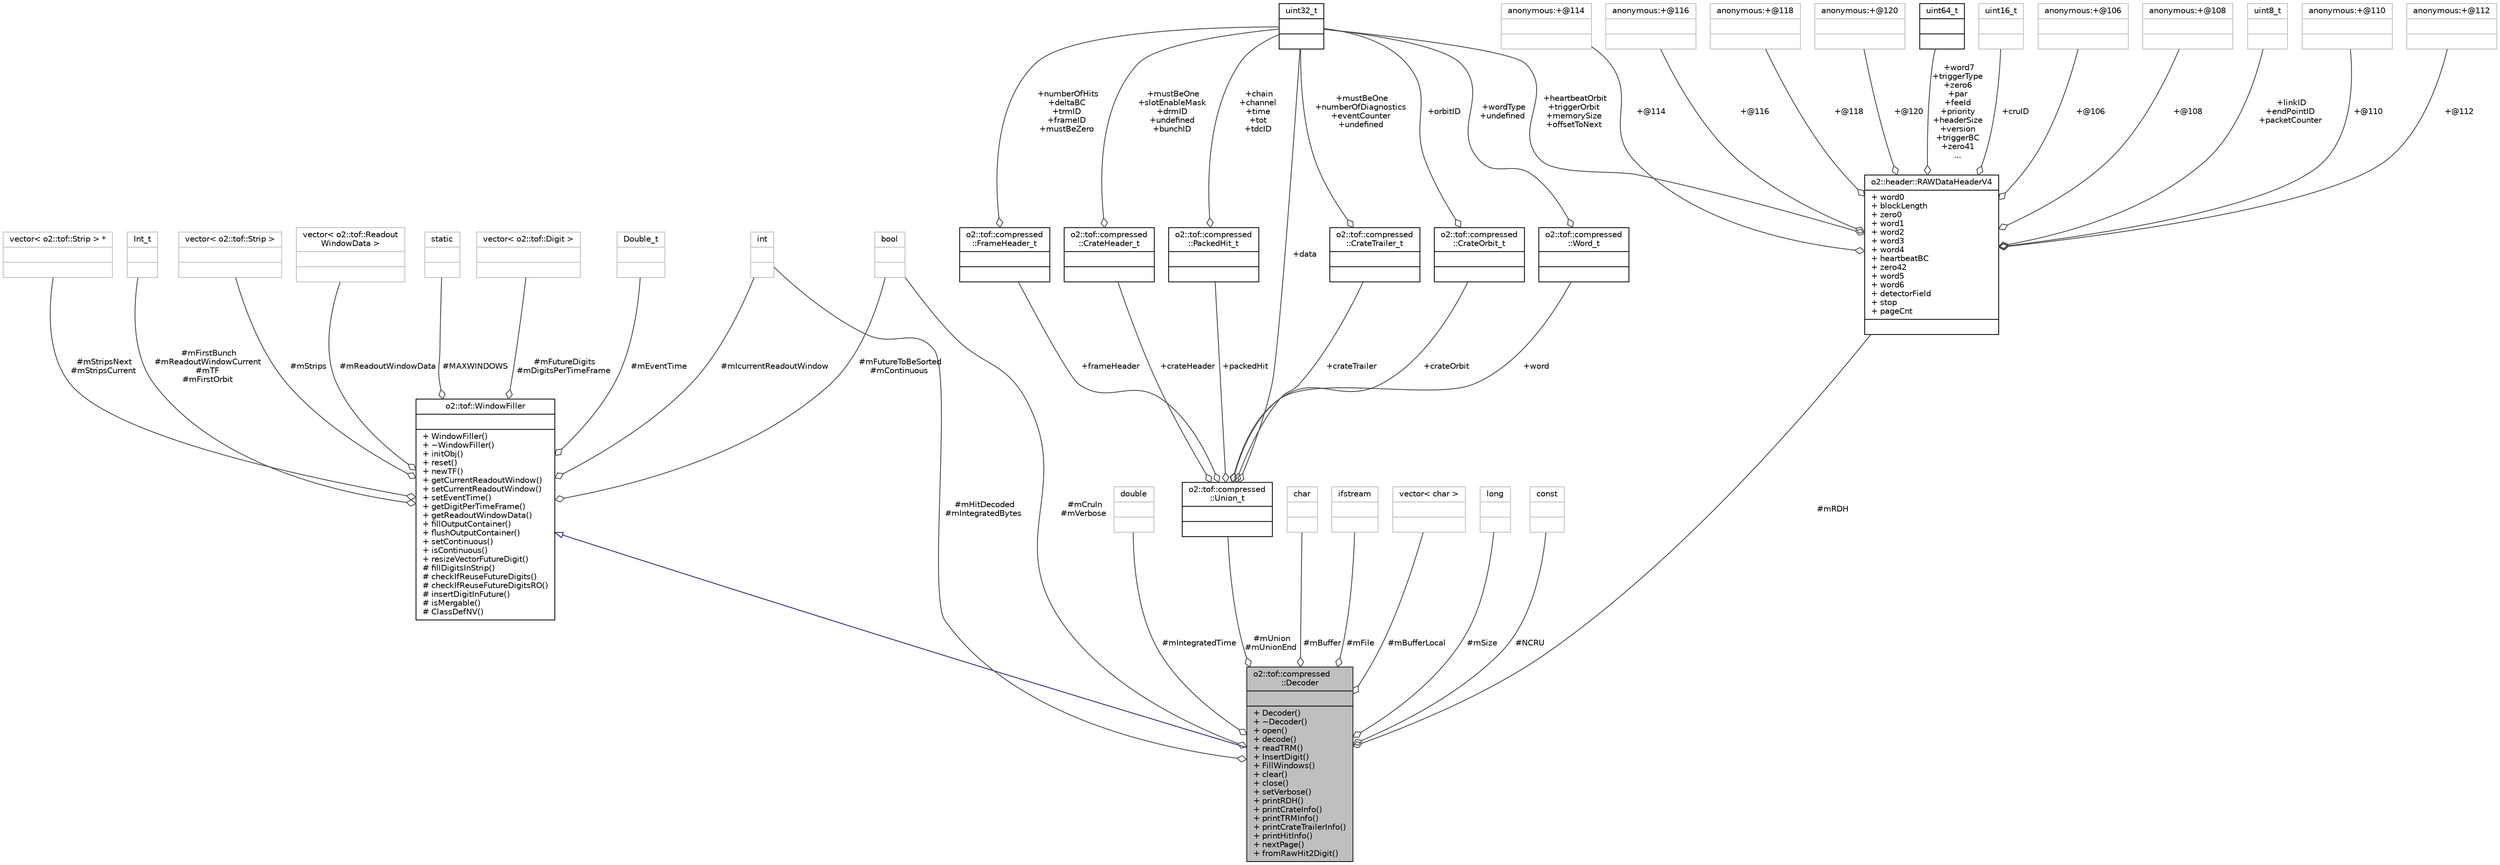 digraph "o2::tof::compressed::Decoder"
{
 // INTERACTIVE_SVG=YES
  bgcolor="transparent";
  edge [fontname="Helvetica",fontsize="10",labelfontname="Helvetica",labelfontsize="10"];
  node [fontname="Helvetica",fontsize="10",shape=record];
  Node2 [label="{o2::tof::compressed\l::Decoder\n||+ Decoder()\l+ ~Decoder()\l+ open()\l+ decode()\l+ readTRM()\l+ InsertDigit()\l+ FillWindows()\l+ clear()\l+ close()\l+ setVerbose()\l+ printRDH()\l+ printCrateInfo()\l+ printTRMInfo()\l+ printCrateTrailerInfo()\l+ printHitInfo()\l+ nextPage()\l+ fromRawHit2Digit()\l}",height=0.2,width=0.4,color="black", fillcolor="grey75", style="filled", fontcolor="black"];
  Node3 -> Node2 [dir="back",color="midnightblue",fontsize="10",style="solid",arrowtail="onormal",fontname="Helvetica"];
  Node3 [label="{o2::tof::WindowFiller\n||+ WindowFiller()\l+ ~WindowFiller()\l+ initObj()\l+ reset()\l+ newTF()\l+ getCurrentReadoutWindow()\l+ setCurrentReadoutWindow()\l+ setEventTime()\l+ getDigitPerTimeFrame()\l+ getReadoutWindowData()\l+ fillOutputContainer()\l+ flushOutputContainer()\l+ setContinuous()\l+ isContinuous()\l+ resizeVectorFutureDigit()\l# fillDigitsInStrip()\l# checkIfReuseFutureDigits()\l# checkIfReuseFutureDigitsRO()\l# insertDigitInFuture()\l# isMergable()\l# ClassDefNV()\l}",height=0.2,width=0.4,color="black",URL="$db/d26/classo2_1_1tof_1_1WindowFiller.html"];
  Node4 -> Node3 [color="grey25",fontsize="10",style="solid",label=" #mStripsNext\n#mStripsCurrent" ,arrowhead="odiamond",fontname="Helvetica"];
  Node4 [label="{vector\< o2::tof::Strip \> *\n||}",height=0.2,width=0.4,color="grey75"];
  Node5 -> Node3 [color="grey25",fontsize="10",style="solid",label=" #mStrips" ,arrowhead="odiamond",fontname="Helvetica"];
  Node5 [label="{vector\< o2::tof::Strip \>\n||}",height=0.2,width=0.4,color="grey75"];
  Node6 -> Node3 [color="grey25",fontsize="10",style="solid",label=" #mReadoutWindowData" ,arrowhead="odiamond",fontname="Helvetica"];
  Node6 [label="{vector\< o2::tof::Readout\lWindowData \>\n||}",height=0.2,width=0.4,color="grey75"];
  Node7 -> Node3 [color="grey25",fontsize="10",style="solid",label=" #mFutureDigits\n#mDigitsPerTimeFrame" ,arrowhead="odiamond",fontname="Helvetica"];
  Node7 [label="{vector\< o2::tof::Digit \>\n||}",height=0.2,width=0.4,color="grey75"];
  Node8 -> Node3 [color="grey25",fontsize="10",style="solid",label=" #mEventTime" ,arrowhead="odiamond",fontname="Helvetica"];
  Node8 [label="{Double_t\n||}",height=0.2,width=0.4,color="grey75"];
  Node9 -> Node3 [color="grey25",fontsize="10",style="solid",label=" #mIcurrentReadoutWindow" ,arrowhead="odiamond",fontname="Helvetica"];
  Node9 [label="{int\n||}",height=0.2,width=0.4,color="grey75"];
  Node10 -> Node3 [color="grey25",fontsize="10",style="solid",label=" #mFutureToBeSorted\n#mContinuous" ,arrowhead="odiamond",fontname="Helvetica"];
  Node10 [label="{bool\n||}",height=0.2,width=0.4,color="grey75"];
  Node11 -> Node3 [color="grey25",fontsize="10",style="solid",label=" #MAXWINDOWS" ,arrowhead="odiamond",fontname="Helvetica"];
  Node11 [label="{static\n||}",height=0.2,width=0.4,color="grey75"];
  Node12 -> Node3 [color="grey25",fontsize="10",style="solid",label=" #mFirstBunch\n#mReadoutWindowCurrent\n#mTF\n#mFirstOrbit" ,arrowhead="odiamond",fontname="Helvetica"];
  Node12 [label="{Int_t\n||}",height=0.2,width=0.4,color="grey75"];
  Node13 -> Node2 [color="grey25",fontsize="10",style="solid",label=" #mIntegratedTime" ,arrowhead="odiamond",fontname="Helvetica"];
  Node13 [label="{double\n||}",height=0.2,width=0.4,color="grey75"];
  Node14 -> Node2 [color="grey25",fontsize="10",style="solid",label=" #mUnion\n#mUnionEnd" ,arrowhead="odiamond",fontname="Helvetica"];
  Node14 [label="{o2::tof::compressed\l::Union_t\n||}",height=0.2,width=0.4,color="black",URL="$df/dd7/uniono2_1_1tof_1_1compressed_1_1Union__t.html"];
  Node15 -> Node14 [color="grey25",fontsize="10",style="solid",label=" +packedHit" ,arrowhead="odiamond",fontname="Helvetica"];
  Node15 [label="{o2::tof::compressed\l::PackedHit_t\n||}",height=0.2,width=0.4,color="black",URL="$df/d87/structo2_1_1tof_1_1compressed_1_1PackedHit__t.html"];
  Node16 -> Node15 [color="grey25",fontsize="10",style="solid",label=" +chain\n+channel\n+time\n+tot\n+tdcID" ,arrowhead="odiamond",fontname="Helvetica"];
  Node16 [label="{uint32_t\n||}",height=0.2,width=0.4,color="black",URL="$d3/d87/classuint32__t.html"];
  Node17 -> Node14 [color="grey25",fontsize="10",style="solid",label=" +crateTrailer" ,arrowhead="odiamond",fontname="Helvetica"];
  Node17 [label="{o2::tof::compressed\l::CrateTrailer_t\n||}",height=0.2,width=0.4,color="black",URL="$dc/d31/structo2_1_1tof_1_1compressed_1_1CrateTrailer__t.html"];
  Node16 -> Node17 [color="grey25",fontsize="10",style="solid",label=" +mustBeOne\n+numberOfDiagnostics\n+eventCounter\n+undefined" ,arrowhead="odiamond",fontname="Helvetica"];
  Node18 -> Node14 [color="grey25",fontsize="10",style="solid",label=" +crateOrbit" ,arrowhead="odiamond",fontname="Helvetica"];
  Node18 [label="{o2::tof::compressed\l::CrateOrbit_t\n||}",height=0.2,width=0.4,color="black",URL="$d0/df7/structo2_1_1tof_1_1compressed_1_1CrateOrbit__t.html"];
  Node16 -> Node18 [color="grey25",fontsize="10",style="solid",label=" +orbitID" ,arrowhead="odiamond",fontname="Helvetica"];
  Node19 -> Node14 [color="grey25",fontsize="10",style="solid",label=" +word" ,arrowhead="odiamond",fontname="Helvetica"];
  Node19 [label="{o2::tof::compressed\l::Word_t\n||}",height=0.2,width=0.4,color="black",URL="$d5/d0d/structo2_1_1tof_1_1compressed_1_1Word__t.html"];
  Node16 -> Node19 [color="grey25",fontsize="10",style="solid",label=" +wordType\n+undefined" ,arrowhead="odiamond",fontname="Helvetica"];
  Node16 -> Node14 [color="grey25",fontsize="10",style="solid",label=" +data" ,arrowhead="odiamond",fontname="Helvetica"];
  Node20 -> Node14 [color="grey25",fontsize="10",style="solid",label=" +frameHeader" ,arrowhead="odiamond",fontname="Helvetica"];
  Node20 [label="{o2::tof::compressed\l::FrameHeader_t\n||}",height=0.2,width=0.4,color="black",URL="$df/d7e/structo2_1_1tof_1_1compressed_1_1FrameHeader__t.html"];
  Node16 -> Node20 [color="grey25",fontsize="10",style="solid",label=" +numberOfHits\n+deltaBC\n+trmID\n+frameID\n+mustBeZero" ,arrowhead="odiamond",fontname="Helvetica"];
  Node21 -> Node14 [color="grey25",fontsize="10",style="solid",label=" +crateHeader" ,arrowhead="odiamond",fontname="Helvetica"];
  Node21 [label="{o2::tof::compressed\l::CrateHeader_t\n||}",height=0.2,width=0.4,color="black",URL="$d5/da4/structo2_1_1tof_1_1compressed_1_1CrateHeader__t.html"];
  Node16 -> Node21 [color="grey25",fontsize="10",style="solid",label=" +mustBeOne\n+slotEnableMask\n+drmID\n+undefined\n+bunchID" ,arrowhead="odiamond",fontname="Helvetica"];
  Node22 -> Node2 [color="grey25",fontsize="10",style="solid",label=" #mBuffer" ,arrowhead="odiamond",fontname="Helvetica"];
  Node22 [label="{char\n||}",height=0.2,width=0.4,color="grey75"];
  Node23 -> Node2 [color="grey25",fontsize="10",style="solid",label=" #mFile" ,arrowhead="odiamond",fontname="Helvetica"];
  Node23 [label="{ifstream\n||}",height=0.2,width=0.4,color="grey75"];
  Node24 -> Node2 [color="grey25",fontsize="10",style="solid",label=" #mBufferLocal" ,arrowhead="odiamond",fontname="Helvetica"];
  Node24 [label="{vector\< char \>\n||}",height=0.2,width=0.4,color="grey75"];
  Node9 -> Node2 [color="grey25",fontsize="10",style="solid",label=" #mHitDecoded\n#mIntegratedBytes" ,arrowhead="odiamond",fontname="Helvetica"];
  Node10 -> Node2 [color="grey25",fontsize="10",style="solid",label=" #mCruIn\n#mVerbose" ,arrowhead="odiamond",fontname="Helvetica"];
  Node25 -> Node2 [color="grey25",fontsize="10",style="solid",label=" #mSize" ,arrowhead="odiamond",fontname="Helvetica"];
  Node25 [label="{long\n||}",height=0.2,width=0.4,color="grey75"];
  Node26 -> Node2 [color="grey25",fontsize="10",style="solid",label=" #NCRU" ,arrowhead="odiamond",fontname="Helvetica"];
  Node26 [label="{const\n||}",height=0.2,width=0.4,color="grey75"];
  Node27 -> Node2 [color="grey25",fontsize="10",style="solid",label=" #mRDH" ,arrowhead="odiamond",fontname="Helvetica"];
  Node27 [label="{o2::header::RAWDataHeaderV4\n|+ word0\l+ blockLength\l+ zero0\l+ word1\l+ word2\l+ word3\l+ word4\l+ heartbeatBC\l+ zero42\l+ word5\l+ word6\l+ detectorField\l+ stop\l+ pageCnt\l|}",height=0.2,width=0.4,color="black",URL="$d8/d47/structo2_1_1header_1_1RAWDataHeaderV4.html"];
  Node28 -> Node27 [color="grey25",fontsize="10",style="solid",label=" +@120" ,arrowhead="odiamond",fontname="Helvetica"];
  Node28 [label="{anonymous:+@120\n||}",height=0.2,width=0.4,color="grey75"];
  Node29 -> Node27 [color="grey25",fontsize="10",style="solid",label=" +word7\n+triggerType\n+zero6\n+par\n+feeId\n+priority\n+headerSize\n+version\n+triggerBC\n+zero41\n..." ,arrowhead="odiamond",fontname="Helvetica"];
  Node29 [label="{uint64_t\n||}",height=0.2,width=0.4,color="black",URL="$d6/d30/classuint64__t.html"];
  Node30 -> Node27 [color="grey25",fontsize="10",style="solid",label=" +cruID" ,arrowhead="odiamond",fontname="Helvetica"];
  Node30 [label="{uint16_t\n||}",height=0.2,width=0.4,color="grey75"];
  Node31 -> Node27 [color="grey25",fontsize="10",style="solid",label=" +@106" ,arrowhead="odiamond",fontname="Helvetica"];
  Node31 [label="{anonymous:+@106\n||}",height=0.2,width=0.4,color="grey75"];
  Node32 -> Node27 [color="grey25",fontsize="10",style="solid",label=" +@108" ,arrowhead="odiamond",fontname="Helvetica"];
  Node32 [label="{anonymous:+@108\n||}",height=0.2,width=0.4,color="grey75"];
  Node33 -> Node27 [color="grey25",fontsize="10",style="solid",label=" +linkID\n+endPointID\n+packetCounter" ,arrowhead="odiamond",fontname="Helvetica"];
  Node33 [label="{uint8_t\n||}",height=0.2,width=0.4,color="grey75"];
  Node34 -> Node27 [color="grey25",fontsize="10",style="solid",label=" +@110" ,arrowhead="odiamond",fontname="Helvetica"];
  Node34 [label="{anonymous:+@110\n||}",height=0.2,width=0.4,color="grey75"];
  Node16 -> Node27 [color="grey25",fontsize="10",style="solid",label=" +heartbeatOrbit\n+triggerOrbit\n+memorySize\n+offsetToNext" ,arrowhead="odiamond",fontname="Helvetica"];
  Node35 -> Node27 [color="grey25",fontsize="10",style="solid",label=" +@112" ,arrowhead="odiamond",fontname="Helvetica"];
  Node35 [label="{anonymous:+@112\n||}",height=0.2,width=0.4,color="grey75"];
  Node36 -> Node27 [color="grey25",fontsize="10",style="solid",label=" +@114" ,arrowhead="odiamond",fontname="Helvetica"];
  Node36 [label="{anonymous:+@114\n||}",height=0.2,width=0.4,color="grey75"];
  Node37 -> Node27 [color="grey25",fontsize="10",style="solid",label=" +@116" ,arrowhead="odiamond",fontname="Helvetica"];
  Node37 [label="{anonymous:+@116\n||}",height=0.2,width=0.4,color="grey75"];
  Node38 -> Node27 [color="grey25",fontsize="10",style="solid",label=" +@118" ,arrowhead="odiamond",fontname="Helvetica"];
  Node38 [label="{anonymous:+@118\n||}",height=0.2,width=0.4,color="grey75"];
}

